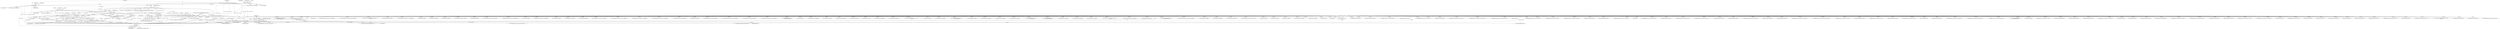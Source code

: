 digraph "0_ImageMagick_859084b4fd966ac007965c3d85caabccd8aee9b4@pointer" {
"1000404" [label="(Call,image->matte != MagickFalse)"];
"1000216" [label="(Call,IssRGBCompatibleColorspace(image->colorspace) == MagickFalse)"];
"1000217" [label="(Call,IssRGBCompatibleColorspace(image->colorspace))"];
"1000210" [label="(Call,status == MagickFalse)"];
"1000199" [label="(Call,status=OpenBlob(image_info,image,WriteBinaryBlobMode,&image->exception))"];
"1000201" [label="(Call,OpenBlob(image_info,image,WriteBinaryBlobMode,&image->exception))"];
"1000146" [label="(Call,image_info != (const ImageInfo *) NULL)"];
"1000116" [label="(MethodParameterIn,const ImageInfo *image_info)"];
"1000148" [label="(Call,(const ImageInfo *) NULL)"];
"1000158" [label="(Call,image != (Image *) NULL)"];
"1000117" [label="(MethodParameterIn,Image *image)"];
"1000160" [label="(Call,(Image *) NULL)"];
"1000170" [label="(Call,image->debug != MagickFalse)"];
"1000448" [label="(Call,image->matte != MagickFalse)"];
"1000887" [label="(Return,return(MagickFalse);)"];
"1000927" [label="(Return,return(MagickFalse);)"];
"1001664" [label="(Call,status == MagickFalse)"];
"1001795" [label="(Call,image->matte != MagickFalse)"];
"1001865" [label="(Call,image->matte != MagickFalse)"];
"1001909" [label="(Call,status == MagickFalse)"];
"1000224" [label="(Call,TransformImageColorspace(image,sRGBColorspace))"];
"1000204" [label="(Identifier,WriteBinaryBlobMode)"];
"1001267" [label="(Call,WriteBlobMSBShort(image,(unsigned short) bounds.bottom))"];
"1001796" [label="(Call,image->matte)"];
"1000668" [label="(Call,WriteBlobMSBShort(image,(unsigned short) frame_rectangle.left))"];
"1001908" [label="(ControlStructure,if (status == MagickFalse))"];
"1001258" [label="(Call,WriteBlobMSBShort(image,(unsigned short) bounds.left))"];
"1000597" [label="(Call,WriteBlobMSBShort(image,(unsigned short) size_rectangle.bottom))"];
"1000722" [label="(Call,WriteBlobMSBShort(image,(unsigned short)\n        (GetStringInfoLength(profile)+4)))"];
"1000745" [label="(Call,GetImageProfile(image,\"icc\"))"];
"1000118" [label="(Block,)"];
"1000810" [label="(Call,WriteBlobMSBShort(image,PictCropRegionOp))"];
"1001052" [label="(Call,WriteBlobMSBShort(image,0x0000))"];
"1000959" [label="(Call,WriteBlobMSBLong(image,0x00000000UL))"];
"1000203" [label="(Identifier,image)"];
"1000888" [label="(Identifier,MagickFalse)"];
"1000642" [label="(Call,WriteBlobMSBShort(image,0x0000))"];
"1000757" [label="(Call,WriteBlobMSBShort(image,0xa1))"];
"1000630" [label="(Call,WriteBlobMSBLong(image,0xFFFE0000UL))"];
"1001144" [label="(Call,WriteBlobMSBLong(image,0x87AC0001UL))"];
"1001697" [label="(Call,EncodeImage(image,scanline,(size_t) (row_bytes & 0x7FFF),\n            packed_scanline))"];
"1000815" [label="(Call,WriteBlobMSBShort(image,0xa))"];
"1001057" [label="(Call,WriteBlobMSBLong(image,0x00000000UL))"];
"1001462" [label="(Call,WriteBlobMSBShort(image,ScaleQuantumToShort(\n          image->colormap[i].green)))"];
"1000615" [label="(Call,WriteBlobMSBShort(image,PictVersion))"];
"1000805" [label="(Call,WriteBlobMSBLong(image,0x00000002UL))"];
"1001149" [label="(Call,WriteBlobMSBLong(image,0x0B466F74UL))"];
"1000201" [label="(Call,OpenBlob(image_info,image,WriteBinaryBlobMode,&image->exception))"];
"1001082" [label="(Call,WriteBlobMSBLong(image,0x00016170UL))"];
"1001450" [label="(Call,WriteBlobMSBShort(image,ScaleQuantumToShort(\n          image->colormap[i].red)))"];
"1001666" [label="(Identifier,MagickFalse)"];
"1000213" [label="(Return,return(status);)"];
"1000782" [label="(Call,WriteBlob(image,GetStringInfoLength(profile),\n        GetStringInfoDatum(profile)))"];
"1001910" [label="(Identifier,status)"];
"1000405" [label="(Call,image->matte)"];
"1000974" [label="(Call,WriteBlobMSBLong(image,0x00010000UL))"];
"1000927" [label="(Return,return(MagickFalse);)"];
"1001228" [label="(Call,WriteBlobMSBShort(image,PictPixmapOp))"];
"1000994" [label="(Call,WriteBlobMSBLong(image,0x40000000UL))"];
"1001654" [label="(Call,SetImageProgress(image,SaveImageTag,(MagickOffsetType) y,\n            image->rows))"];
"1001303" [label="(Call,WriteBlobMSBLong(image,(unsigned int) pixmap.pack_size))"];
"1001014" [label="(Call,WriteBlobMSBLong(image,0x00400000UL))"];
"1001866" [label="(Call,image->matte)"];
"1001756" [label="(Call,GetVirtualPixels(image,0,y,image->columns,1,&image->exception))"];
"1001474" [label="(Call,WriteBlobMSBShort(image,ScaleQuantumToShort(\n          image->colormap[i].blue)))"];
"1001549" [label="(Call,WriteBlobMSBShort(image,(unsigned short) destination_rectangle.right))"];
"1000188" [label="(Identifier,image)"];
"1000404" [label="(Call,image->matte != MagickFalse)"];
"1001221" [label="(Call,WriteBlobMSBShort(image,PictPICTOp))"];
"1000935" [label="(Call,WriteBlobMSBShort(image,PictJPEGOp))"];
"1000199" [label="(Call,status=OpenBlob(image_info,image,WriteBinaryBlobMode,&image->exception))"];
"1000984" [label="(Call,WriteBlobMSBLong(image,0x00000000UL))"];
"1001102" [label="(Call,WriteBlobMSBShort(image,(unsigned short) image->columns))"];
"1000700" [label="(Call,GetImageProfile(image,\"iptc\"))"];
"1001667" [label="(ControlStructure,break;)"];
"1000209" [label="(ControlStructure,if (status == MagickFalse))"];
"1000116" [label="(MethodParameterIn,const ImageInfo *image_info)"];
"1000732" [label="(Call,WriteBlobString(image,\"8BIM\"))"];
"1001935" [label="(Call,SeekBlob(image,512,SEEK_SET))"];
"1000969" [label="(Call,WriteBlobMSBLong(image,0x00000000UL))"];
"1001897" [label="(Call,status=SetImageProgress(image,SaveImageTag,(MagickOffsetType) y,\n                image->rows))"];
"1001019" [label="(Call,WriteBlobMSBShort(image,0x0000))"];
"1001921" [label="(Call,WriteBlobByte(image,'\0'))"];
"1001752" [label="(Identifier,y)"];
"1000885" [label="(Call,CloseBlob(image))"];
"1001097" [label="(Call,WriteBlobMSBShort(image,768))"];
"1001802" [label="(Identifier,opacity)"];
"1000568" [label="(Call,WriteBlob(image,PictInfoSize,buffer))"];
"1001179" [label="(Call,WriteBlobMSBLong(image,0x00000000UL))"];
"1001443" [label="(Call,WriteBlobMSBShort(image,(unsigned short) i))"];
"1001376" [label="(Call,WriteBlobMSBLong(image,(unsigned int) pixmap.plane_bytes))"];
"1001004" [label="(Call,WriteBlobMSBLong(image,0x00000000UL))"];
"1000829" [label="(Call,WriteBlobMSBShort(image,(unsigned short) crop_rectangle.left))"];
"1000625" [label="(Call,WriteBlobMSBShort(image,PictInfoOp))"];
"1000212" [label="(Identifier,MagickFalse)"];
"1001326" [label="(Call,WriteBlobMSBShort(image,(unsigned short) (y_resolution+0.5)))"];
"1001531" [label="(Call,WriteBlobMSBShort(image,(unsigned short) destination_rectangle.left))"];
"1001358" [label="(Call,WriteBlobMSBShort(image,(unsigned short) pixmap.component_count))"];
"1000159" [label="(Identifier,image)"];
"1001206" [label="(Call,WriteBlobByte(image,'\0'))"];
"1000677" [label="(Call,WriteBlobMSBShort(image,(unsigned short) frame_rectangle.bottom))"];
"1001249" [label="(Call,WriteBlobMSBShort(image,(unsigned short) bounds.top))"];
"1000162" [label="(Identifier,NULL)"];
"1001486" [label="(Call,WriteBlobMSBShort(image,(unsigned short) source_rectangle.top))"];
"1000999" [label="(Call,WriteBlobMSBLong(image,0x00000000UL))"];
"1000217" [label="(Call,IssRGBCompatibleColorspace(image->colorspace))"];
"1001062" [label="(Call,WriteBlobMSBLong(image,0x00566A70UL))"];
"1000157" [label="(Call,assert(image != (Image *) NULL))"];
"1000659" [label="(Call,WriteBlobMSBShort(image,(unsigned short) frame_rectangle.top))"];
"1001966" [label="(Call,CloseBlob(image))"];
"1000410" [label="(Literal,3)"];
"1000229" [label="(Identifier,size_rectangle)"];
"1000588" [label="(Call,WriteBlobMSBShort(image,(unsigned short) size_rectangle.left))"];
"1000954" [label="(Call,WriteBlobMSBLong(image,0x00010000UL))"];
"1001111" [label="(Call,WriteBlobMSBShort(image,(unsigned short) image->rows))"];
"1001418" [label="(Call,WriteBlobMSBShort(image,(unsigned short) (image->colors-1)))"];
"1001869" [label="(Identifier,MagickFalse)"];
"1000117" [label="(MethodParameterIn,Image *image)"];
"1000964" [label="(Call,WriteBlobMSBLong(image,0x00000000UL))"];
"1001865" [label="(Call,image->matte != MagickFalse)"];
"1001009" [label="(Call,WriteBlobMSBLong(image,0x00000000UL))"];
"1000579" [label="(Call,WriteBlobMSBShort(image,(unsigned short) size_rectangle.top))"];
"1001174" [label="(Call,WriteBlobMSBLong(image,0x00000000UL))"];
"1001169" [label="(Call,WriteBlobMSBLong(image,0x00000000UL))"];
"1001495" [label="(Call,WriteBlobMSBShort(image,(unsigned short) source_rectangle.left))"];
"1001540" [label="(Call,WriteBlobMSBShort(image,(unsigned short) destination_rectangle.bottom))"];
"1001033" [label="(Call,WriteBlobMSBShort(image,(unsigned short) image->columns))"];
"1001159" [label="(Call,WriteBlobMSBLong(image,0x4A504547UL))"];
"1000148" [label="(Call,(const ImageInfo *) NULL)"];
"1001582" [label="(Identifier,y)"];
"1001799" [label="(Identifier,MagickFalse)"];
"1000635" [label="(Call,WriteBlobMSBShort(image,(unsigned short) x_resolution))"];
"1001189" [label="(Call,WriteBlobMSBLong(image,0x0018FFFFUL))"];
"1001120" [label="(Call,WriteBlobMSBShort(image,(unsigned short) x_resolution))"];
"1001047" [label="(Call,WriteBlobMSBShort(image,768))"];
"1001072" [label="(Call,WriteBlobMSBLong(image,0x00000000UL))"];
"1000448" [label="(Call,image->matte != MagickFalse)"];
"1000216" [label="(Call,IssRGBCompatibleColorspace(image->colorspace) == MagickFalse)"];
"1000847" [label="(Call,WriteBlobMSBShort(image,(unsigned short) crop_rectangle.right))"];
"1001367" [label="(Call,WriteBlobMSBShort(image,(unsigned short) pixmap.component_size))"];
"1001831" [label="(Identifier,x)"];
"1000928" [label="(Identifier,MagickFalse)"];
"1000169" [label="(ControlStructure,if (image->debug != MagickFalse))"];
"1001349" [label="(Call,WriteBlobMSBShort(image,(unsigned short) pixmap.bits_per_pixel))"];
"1000737" [label="(Call,WriteBlob(image,GetStringInfoLength(profile),\n        GetStringInfoDatum(profile)))"];
"1001194" [label="(Call,WriteBlob(image,length,blob))"];
"1001132" [label="(Call,WriteBlobMSBShort(image,(unsigned short) y_resolution))"];
"1001795" [label="(Call,image->matte != MagickFalse)"];
"1001092" [label="(Call,WriteBlobMSBLong(image,0x00000000UL))"];
"1001164" [label="(Call,WriteBlobMSBLong(image,0x00000000UL))"];
"1001184" [label="(Call,WriteBlobMSBLong(image,0x00000000UL))"];
"1000409" [label="(Literal,4)"];
"1001312" [label="(Call,WriteBlobMSBShort(image,(unsigned short) (x_resolution+0.5)))"];
"1001413" [label="(Call,WriteBlobMSBShort(image,0L))"];
"1000795" [label="(Call,WriteBlobMSBShort(image,0xe0))"];
"1000452" [label="(Identifier,MagickFalse)"];
"1000777" [label="(Call,WriteBlobMSBLong(image,0x00000000UL))"];
"1001926" [label="(Call,WriteBlobMSBShort(image,PictEndOfPictureOp))"];
"1001665" [label="(Identifier,status)"];
"1000891" [label="(Call,CloneImageInfo(image_info))"];
"1000200" [label="(Identifier,status)"];
"1001276" [label="(Call,WriteBlobMSBShort(image,(unsigned short) bounds.right))"];
"1000887" [label="(Return,return(MagickFalse);)"];
"1001294" [label="(Call,WriteBlobMSBShort(image,(unsigned short) pixmap.pack_type))"];
"1000979" [label="(Call,WriteBlobMSBLong(image,0x00000000UL))"];
"1000447" [label="(Call,image->matte != MagickFalse ? 4 : 3)"];
"1000695" [label="(Call,WriteBlobMSBLong(image,0x00000000L))"];
"1000647" [label="(Call,WriteBlobMSBShort(image,(unsigned short) y_resolution))"];
"1000211" [label="(Identifier,status)"];
"1000606" [label="(Call,WriteBlobMSBShort(image,(unsigned short) size_rectangle.right))"];
"1000790" [label="(Call,WriteBlobMSBShort(image,0xa1))"];
"1001233" [label="(Call,WriteBlobMSBLong(image,(size_t) base_address))"];
"1000882" [label="(Block,)"];
"1000949" [label="(Call,WriteBlobMSBShort(image,0x0000))"];
"1000620" [label="(Call,WriteBlobMSBShort(image,0x02ff))"];
"1001154" [label="(Call,WriteBlobMSBLong(image,0x6F202D20UL))"];
"1001873" [label="(Identifier,opacity)"];
"1000867" [label="(Call,CloneImage(image,0,0,MagickTrue,&image->exception))"];
"1000762" [label="(Call,WriteBlobMSBShort(image,0xe0))"];
"1000170" [label="(Call,image->debug != MagickFalse)"];
"1000146" [label="(Call,image_info != (const ImageInfo *) NULL)"];
"1001408" [label="(Call,WriteBlobMSBLong(image,0x00000000L))"];
"1001911" [label="(Identifier,MagickFalse)"];
"1001067" [label="(Call,WriteBlobMSBLong(image,0x65670000UL))"];
"1001394" [label="(Call,WriteBlobMSBLong(image,(unsigned int) pixmap.reserved))"];
"1000490" [label="(Call,(unsigned char *) NULL)"];
"1000654" [label="(Call,WriteBlobMSBShort(image,0x0000))"];
"1001912" [label="(ControlStructure,break;)"];
"1001970" [label="(MethodReturn,static MagickBooleanType)"];
"1000158" [label="(Call,image != (Image *) NULL)"];
"1001024" [label="(Call,WriteBlobMSBShort(image,(unsigned short) image->rows))"];
"1001634" [label="(Call,EncodeImage(image,scanline,(size_t) (row_bytes & 0x7FFF),\n        packed_scanline))"];
"1001139" [label="(Call,WriteBlobMSBLong(image,0x00000000UL))"];
"1000989" [label="(Call,WriteBlobMSBLong(image,0x00000000UL))"];
"1001340" [label="(Call,WriteBlobMSBShort(image,(unsigned short) pixmap.pixel_type))"];
"1000574" [label="(Call,WriteBlobMSBShort(image,0))"];
"1001880" [label="(Identifier,p)"];
"1000767" [label="(Call,WriteBlobMSBShort(image,(unsigned short)\n        (GetStringInfoLength(profile)+4)))"];
"1000147" [label="(Identifier,image_info)"];
"1000940" [label="(Call,WriteBlobMSBLong(image,(unsigned int) length+154))"];
"1000449" [label="(Call,image->matte)"];
"1001931" [label="(Call,TellBlob(image))"];
"1001652" [label="(Call,status=SetImageProgress(image,SaveImageTag,(MagickOffsetType) y,\n            image->rows))"];
"1001240" [label="(Call,WriteBlobMSBShort(image,(unsigned short) (row_bytes | 0x8000)))"];
"1001522" [label="(Call,WriteBlobMSBShort(image,(unsigned short) destination_rectangle.top))"];
"1001899" [label="(Call,SetImageProgress(image,SaveImageTag,(MagickOffsetType) y,\n                image->rows))"];
"1001087" [label="(Call,WriteBlobMSBLong(image,0x706C0000UL))"];
"1000921" [label="(ControlStructure,if (blob == (unsigned char *) NULL))"];
"1001504" [label="(Call,WriteBlobMSBShort(image,(unsigned short) source_rectangle.bottom))"];
"1001664" [label="(Call,status == MagickFalse)"];
"1001864" [label="(ControlStructure,if (image->matte != MagickFalse))"];
"1000800" [label="(Call,WriteBlobMSBShort(image,4))"];
"1000150" [label="(Identifier,NULL)"];
"1001127" [label="(Call,WriteBlobMSBShort(image,0x0000))"];
"1000454" [label="(Literal,3)"];
"1000218" [label="(Call,image->colorspace)"];
"1001042" [label="(Call,WriteBlobMSBShort(image,0x0000))"];
"1001941" [label="(Call,WriteBlobMSBShort(image,(unsigned short) offset))"];
"1000210" [label="(Call,status == MagickFalse)"];
"1001909" [label="(Call,status == MagickFalse)"];
"1000712" [label="(Call,WriteBlobMSBShort(image,0xa1))"];
"1000174" [label="(Identifier,MagickFalse)"];
"1001285" [label="(Call,WriteBlobMSBShort(image,(unsigned short) pixmap.version))"];
"1000686" [label="(Call,WriteBlobMSBShort(image,(unsigned short) frame_rectangle.right))"];
"1000453" [label="(Literal,4)"];
"1000219" [label="(Identifier,image)"];
"1000145" [label="(Call,assert(image_info != (const ImageInfo *) NULL))"];
"1000408" [label="(Identifier,MagickFalse)"];
"1001607" [label="(Call,GetVirtualIndexQueue(image))"];
"1000214" [label="(Identifier,status)"];
"1001586" [label="(Call,GetVirtualPixels(image,0,y,image->columns,1,&image->exception))"];
"1000171" [label="(Call,image->debug)"];
"1001794" [label="(ControlStructure,if (image->matte != MagickFalse))"];
"1000205" [label="(Call,&image->exception)"];
"1001883" [label="(Call,EncodeImage(image,scanline,bytes_per_line,packed_scanline))"];
"1000717" [label="(Call,WriteBlobMSBShort(image,0x1f2))"];
"1001077" [label="(Call,WriteBlobMSBLong(image,0x00000001UL))"];
"1000221" [label="(Identifier,MagickFalse)"];
"1000215" [label="(ControlStructure,if (IssRGBCompatibleColorspace(image->colorspace) == MagickFalse))"];
"1001321" [label="(Call,WriteBlobMSBShort(image,0x0000))"];
"1001558" [label="(Call,WriteBlobMSBShort(image,(unsigned short) transfer_mode))"];
"1001513" [label="(Call,WriteBlobMSBShort(image,(unsigned short) source_rectangle.right))"];
"1000820" [label="(Call,WriteBlobMSBShort(image,(unsigned short) crop_rectangle.top))"];
"1000838" [label="(Call,WriteBlobMSBShort(image,(unsigned short) crop_rectangle.bottom))"];
"1001385" [label="(Call,WriteBlobMSBLong(image,(unsigned int) pixmap.table))"];
"1000160" [label="(Call,(Image *) NULL)"];
"1000202" [label="(Identifier,image_info)"];
"1001335" [label="(Call,WriteBlobMSBShort(image,0x0000))"];
"1000403" [label="(Call,image->matte != MagickFalse ? 4 : 3)"];
"1001663" [label="(ControlStructure,if (status == MagickFalse))"];
"1000404" -> "1000403"  [label="AST: "];
"1000404" -> "1000408"  [label="CFG: "];
"1000405" -> "1000404"  [label="AST: "];
"1000408" -> "1000404"  [label="AST: "];
"1000409" -> "1000404"  [label="CFG: "];
"1000410" -> "1000404"  [label="CFG: "];
"1000404" -> "1001970"  [label="DDG: image->matte"];
"1000404" -> "1001970"  [label="DDG: MagickFalse"];
"1000216" -> "1000404"  [label="DDG: MagickFalse"];
"1000404" -> "1000448"  [label="DDG: image->matte"];
"1000404" -> "1000448"  [label="DDG: MagickFalse"];
"1000404" -> "1000887"  [label="DDG: MagickFalse"];
"1000404" -> "1000927"  [label="DDG: MagickFalse"];
"1000404" -> "1001664"  [label="DDG: MagickFalse"];
"1000404" -> "1001795"  [label="DDG: image->matte"];
"1000404" -> "1001795"  [label="DDG: MagickFalse"];
"1000216" -> "1000215"  [label="AST: "];
"1000216" -> "1000221"  [label="CFG: "];
"1000217" -> "1000216"  [label="AST: "];
"1000221" -> "1000216"  [label="AST: "];
"1000223" -> "1000216"  [label="CFG: "];
"1000229" -> "1000216"  [label="CFG: "];
"1000216" -> "1001970"  [label="DDG: MagickFalse"];
"1000216" -> "1001970"  [label="DDG: IssRGBCompatibleColorspace(image->colorspace) == MagickFalse"];
"1000216" -> "1001970"  [label="DDG: IssRGBCompatibleColorspace(image->colorspace)"];
"1000217" -> "1000216"  [label="DDG: image->colorspace"];
"1000210" -> "1000216"  [label="DDG: MagickFalse"];
"1000216" -> "1000448"  [label="DDG: MagickFalse"];
"1000216" -> "1000887"  [label="DDG: MagickFalse"];
"1000216" -> "1000927"  [label="DDG: MagickFalse"];
"1000216" -> "1001664"  [label="DDG: MagickFalse"];
"1000216" -> "1001795"  [label="DDG: MagickFalse"];
"1000217" -> "1000218"  [label="CFG: "];
"1000218" -> "1000217"  [label="AST: "];
"1000221" -> "1000217"  [label="CFG: "];
"1000217" -> "1001970"  [label="DDG: image->colorspace"];
"1000210" -> "1000209"  [label="AST: "];
"1000210" -> "1000212"  [label="CFG: "];
"1000211" -> "1000210"  [label="AST: "];
"1000212" -> "1000210"  [label="AST: "];
"1000214" -> "1000210"  [label="CFG: "];
"1000219" -> "1000210"  [label="CFG: "];
"1000210" -> "1001970"  [label="DDG: status == MagickFalse"];
"1000210" -> "1001970"  [label="DDG: MagickFalse"];
"1000210" -> "1001970"  [label="DDG: status"];
"1000199" -> "1000210"  [label="DDG: status"];
"1000170" -> "1000210"  [label="DDG: MagickFalse"];
"1000210" -> "1000213"  [label="DDG: status"];
"1000199" -> "1000118"  [label="AST: "];
"1000199" -> "1000201"  [label="CFG: "];
"1000200" -> "1000199"  [label="AST: "];
"1000201" -> "1000199"  [label="AST: "];
"1000211" -> "1000199"  [label="CFG: "];
"1000199" -> "1001970"  [label="DDG: OpenBlob(image_info,image,WriteBinaryBlobMode,&image->exception)"];
"1000201" -> "1000199"  [label="DDG: image_info"];
"1000201" -> "1000199"  [label="DDG: image"];
"1000201" -> "1000199"  [label="DDG: WriteBinaryBlobMode"];
"1000201" -> "1000199"  [label="DDG: &image->exception"];
"1000201" -> "1000205"  [label="CFG: "];
"1000202" -> "1000201"  [label="AST: "];
"1000203" -> "1000201"  [label="AST: "];
"1000204" -> "1000201"  [label="AST: "];
"1000205" -> "1000201"  [label="AST: "];
"1000201" -> "1001970"  [label="DDG: image"];
"1000201" -> "1001970"  [label="DDG: &image->exception"];
"1000201" -> "1001970"  [label="DDG: image_info"];
"1000201" -> "1001970"  [label="DDG: WriteBinaryBlobMode"];
"1000146" -> "1000201"  [label="DDG: image_info"];
"1000116" -> "1000201"  [label="DDG: image_info"];
"1000158" -> "1000201"  [label="DDG: image"];
"1000117" -> "1000201"  [label="DDG: image"];
"1000201" -> "1000224"  [label="DDG: image"];
"1000201" -> "1000568"  [label="DDG: image"];
"1000201" -> "1000867"  [label="DDG: &image->exception"];
"1000201" -> "1000891"  [label="DDG: image_info"];
"1000201" -> "1001586"  [label="DDG: &image->exception"];
"1000201" -> "1001756"  [label="DDG: &image->exception"];
"1000146" -> "1000145"  [label="AST: "];
"1000146" -> "1000148"  [label="CFG: "];
"1000147" -> "1000146"  [label="AST: "];
"1000148" -> "1000146"  [label="AST: "];
"1000145" -> "1000146"  [label="CFG: "];
"1000146" -> "1001970"  [label="DDG: (const ImageInfo *) NULL"];
"1000146" -> "1000145"  [label="DDG: image_info"];
"1000146" -> "1000145"  [label="DDG: (const ImageInfo *) NULL"];
"1000116" -> "1000146"  [label="DDG: image_info"];
"1000148" -> "1000146"  [label="DDG: NULL"];
"1000116" -> "1000115"  [label="AST: "];
"1000116" -> "1001970"  [label="DDG: image_info"];
"1000116" -> "1000891"  [label="DDG: image_info"];
"1000148" -> "1000150"  [label="CFG: "];
"1000149" -> "1000148"  [label="AST: "];
"1000150" -> "1000148"  [label="AST: "];
"1000148" -> "1000160"  [label="DDG: NULL"];
"1000158" -> "1000157"  [label="AST: "];
"1000158" -> "1000160"  [label="CFG: "];
"1000159" -> "1000158"  [label="AST: "];
"1000160" -> "1000158"  [label="AST: "];
"1000157" -> "1000158"  [label="CFG: "];
"1000158" -> "1001970"  [label="DDG: (Image *) NULL"];
"1000158" -> "1000157"  [label="DDG: image"];
"1000158" -> "1000157"  [label="DDG: (Image *) NULL"];
"1000117" -> "1000158"  [label="DDG: image"];
"1000160" -> "1000158"  [label="DDG: NULL"];
"1000117" -> "1000115"  [label="AST: "];
"1000117" -> "1001970"  [label="DDG: image"];
"1000117" -> "1000224"  [label="DDG: image"];
"1000117" -> "1000568"  [label="DDG: image"];
"1000117" -> "1000574"  [label="DDG: image"];
"1000117" -> "1000579"  [label="DDG: image"];
"1000117" -> "1000588"  [label="DDG: image"];
"1000117" -> "1000597"  [label="DDG: image"];
"1000117" -> "1000606"  [label="DDG: image"];
"1000117" -> "1000615"  [label="DDG: image"];
"1000117" -> "1000620"  [label="DDG: image"];
"1000117" -> "1000625"  [label="DDG: image"];
"1000117" -> "1000630"  [label="DDG: image"];
"1000117" -> "1000635"  [label="DDG: image"];
"1000117" -> "1000642"  [label="DDG: image"];
"1000117" -> "1000647"  [label="DDG: image"];
"1000117" -> "1000654"  [label="DDG: image"];
"1000117" -> "1000659"  [label="DDG: image"];
"1000117" -> "1000668"  [label="DDG: image"];
"1000117" -> "1000677"  [label="DDG: image"];
"1000117" -> "1000686"  [label="DDG: image"];
"1000117" -> "1000695"  [label="DDG: image"];
"1000117" -> "1000700"  [label="DDG: image"];
"1000117" -> "1000712"  [label="DDG: image"];
"1000117" -> "1000717"  [label="DDG: image"];
"1000117" -> "1000722"  [label="DDG: image"];
"1000117" -> "1000732"  [label="DDG: image"];
"1000117" -> "1000737"  [label="DDG: image"];
"1000117" -> "1000745"  [label="DDG: image"];
"1000117" -> "1000757"  [label="DDG: image"];
"1000117" -> "1000762"  [label="DDG: image"];
"1000117" -> "1000767"  [label="DDG: image"];
"1000117" -> "1000777"  [label="DDG: image"];
"1000117" -> "1000782"  [label="DDG: image"];
"1000117" -> "1000790"  [label="DDG: image"];
"1000117" -> "1000795"  [label="DDG: image"];
"1000117" -> "1000800"  [label="DDG: image"];
"1000117" -> "1000805"  [label="DDG: image"];
"1000117" -> "1000810"  [label="DDG: image"];
"1000117" -> "1000815"  [label="DDG: image"];
"1000117" -> "1000820"  [label="DDG: image"];
"1000117" -> "1000829"  [label="DDG: image"];
"1000117" -> "1000838"  [label="DDG: image"];
"1000117" -> "1000847"  [label="DDG: image"];
"1000117" -> "1000867"  [label="DDG: image"];
"1000117" -> "1000885"  [label="DDG: image"];
"1000117" -> "1000935"  [label="DDG: image"];
"1000117" -> "1000940"  [label="DDG: image"];
"1000117" -> "1000949"  [label="DDG: image"];
"1000117" -> "1000954"  [label="DDG: image"];
"1000117" -> "1000959"  [label="DDG: image"];
"1000117" -> "1000964"  [label="DDG: image"];
"1000117" -> "1000969"  [label="DDG: image"];
"1000117" -> "1000974"  [label="DDG: image"];
"1000117" -> "1000979"  [label="DDG: image"];
"1000117" -> "1000984"  [label="DDG: image"];
"1000117" -> "1000989"  [label="DDG: image"];
"1000117" -> "1000994"  [label="DDG: image"];
"1000117" -> "1000999"  [label="DDG: image"];
"1000117" -> "1001004"  [label="DDG: image"];
"1000117" -> "1001009"  [label="DDG: image"];
"1000117" -> "1001014"  [label="DDG: image"];
"1000117" -> "1001019"  [label="DDG: image"];
"1000117" -> "1001024"  [label="DDG: image"];
"1000117" -> "1001033"  [label="DDG: image"];
"1000117" -> "1001042"  [label="DDG: image"];
"1000117" -> "1001047"  [label="DDG: image"];
"1000117" -> "1001052"  [label="DDG: image"];
"1000117" -> "1001057"  [label="DDG: image"];
"1000117" -> "1001062"  [label="DDG: image"];
"1000117" -> "1001067"  [label="DDG: image"];
"1000117" -> "1001072"  [label="DDG: image"];
"1000117" -> "1001077"  [label="DDG: image"];
"1000117" -> "1001082"  [label="DDG: image"];
"1000117" -> "1001087"  [label="DDG: image"];
"1000117" -> "1001092"  [label="DDG: image"];
"1000117" -> "1001097"  [label="DDG: image"];
"1000117" -> "1001102"  [label="DDG: image"];
"1000117" -> "1001111"  [label="DDG: image"];
"1000117" -> "1001120"  [label="DDG: image"];
"1000117" -> "1001127"  [label="DDG: image"];
"1000117" -> "1001132"  [label="DDG: image"];
"1000117" -> "1001139"  [label="DDG: image"];
"1000117" -> "1001144"  [label="DDG: image"];
"1000117" -> "1001149"  [label="DDG: image"];
"1000117" -> "1001154"  [label="DDG: image"];
"1000117" -> "1001159"  [label="DDG: image"];
"1000117" -> "1001164"  [label="DDG: image"];
"1000117" -> "1001169"  [label="DDG: image"];
"1000117" -> "1001174"  [label="DDG: image"];
"1000117" -> "1001179"  [label="DDG: image"];
"1000117" -> "1001184"  [label="DDG: image"];
"1000117" -> "1001189"  [label="DDG: image"];
"1000117" -> "1001194"  [label="DDG: image"];
"1000117" -> "1001206"  [label="DDG: image"];
"1000117" -> "1001221"  [label="DDG: image"];
"1000117" -> "1001228"  [label="DDG: image"];
"1000117" -> "1001233"  [label="DDG: image"];
"1000117" -> "1001240"  [label="DDG: image"];
"1000117" -> "1001249"  [label="DDG: image"];
"1000117" -> "1001258"  [label="DDG: image"];
"1000117" -> "1001267"  [label="DDG: image"];
"1000117" -> "1001276"  [label="DDG: image"];
"1000117" -> "1001285"  [label="DDG: image"];
"1000117" -> "1001294"  [label="DDG: image"];
"1000117" -> "1001303"  [label="DDG: image"];
"1000117" -> "1001312"  [label="DDG: image"];
"1000117" -> "1001321"  [label="DDG: image"];
"1000117" -> "1001326"  [label="DDG: image"];
"1000117" -> "1001335"  [label="DDG: image"];
"1000117" -> "1001340"  [label="DDG: image"];
"1000117" -> "1001349"  [label="DDG: image"];
"1000117" -> "1001358"  [label="DDG: image"];
"1000117" -> "1001367"  [label="DDG: image"];
"1000117" -> "1001376"  [label="DDG: image"];
"1000117" -> "1001385"  [label="DDG: image"];
"1000117" -> "1001394"  [label="DDG: image"];
"1000117" -> "1001408"  [label="DDG: image"];
"1000117" -> "1001413"  [label="DDG: image"];
"1000117" -> "1001418"  [label="DDG: image"];
"1000117" -> "1001443"  [label="DDG: image"];
"1000117" -> "1001450"  [label="DDG: image"];
"1000117" -> "1001462"  [label="DDG: image"];
"1000117" -> "1001474"  [label="DDG: image"];
"1000117" -> "1001486"  [label="DDG: image"];
"1000117" -> "1001495"  [label="DDG: image"];
"1000117" -> "1001504"  [label="DDG: image"];
"1000117" -> "1001513"  [label="DDG: image"];
"1000117" -> "1001522"  [label="DDG: image"];
"1000117" -> "1001531"  [label="DDG: image"];
"1000117" -> "1001540"  [label="DDG: image"];
"1000117" -> "1001549"  [label="DDG: image"];
"1000117" -> "1001558"  [label="DDG: image"];
"1000117" -> "1001586"  [label="DDG: image"];
"1000117" -> "1001607"  [label="DDG: image"];
"1000117" -> "1001634"  [label="DDG: image"];
"1000117" -> "1001654"  [label="DDG: image"];
"1000117" -> "1001697"  [label="DDG: image"];
"1000117" -> "1001756"  [label="DDG: image"];
"1000117" -> "1001883"  [label="DDG: image"];
"1000117" -> "1001899"  [label="DDG: image"];
"1000117" -> "1001921"  [label="DDG: image"];
"1000117" -> "1001926"  [label="DDG: image"];
"1000117" -> "1001931"  [label="DDG: image"];
"1000117" -> "1001935"  [label="DDG: image"];
"1000117" -> "1001941"  [label="DDG: image"];
"1000117" -> "1001966"  [label="DDG: image"];
"1000160" -> "1000162"  [label="CFG: "];
"1000161" -> "1000160"  [label="AST: "];
"1000162" -> "1000160"  [label="AST: "];
"1000160" -> "1001970"  [label="DDG: NULL"];
"1000160" -> "1000490"  [label="DDG: NULL"];
"1000170" -> "1000169"  [label="AST: "];
"1000170" -> "1000174"  [label="CFG: "];
"1000171" -> "1000170"  [label="AST: "];
"1000174" -> "1000170"  [label="AST: "];
"1000176" -> "1000170"  [label="CFG: "];
"1000188" -> "1000170"  [label="CFG: "];
"1000170" -> "1001970"  [label="DDG: image->debug"];
"1000170" -> "1001970"  [label="DDG: image->debug != MagickFalse"];
"1000448" -> "1000447"  [label="AST: "];
"1000448" -> "1000452"  [label="CFG: "];
"1000449" -> "1000448"  [label="AST: "];
"1000452" -> "1000448"  [label="AST: "];
"1000453" -> "1000448"  [label="CFG: "];
"1000454" -> "1000448"  [label="CFG: "];
"1000448" -> "1001970"  [label="DDG: MagickFalse"];
"1000448" -> "1001970"  [label="DDG: image->matte"];
"1000448" -> "1000887"  [label="DDG: MagickFalse"];
"1000448" -> "1000927"  [label="DDG: MagickFalse"];
"1000448" -> "1001664"  [label="DDG: MagickFalse"];
"1000448" -> "1001795"  [label="DDG: image->matte"];
"1000448" -> "1001795"  [label="DDG: MagickFalse"];
"1000887" -> "1000882"  [label="AST: "];
"1000887" -> "1000888"  [label="CFG: "];
"1000888" -> "1000887"  [label="AST: "];
"1001970" -> "1000887"  [label="CFG: "];
"1000887" -> "1001970"  [label="DDG: <RET>"];
"1000888" -> "1000887"  [label="DDG: MagickFalse"];
"1000927" -> "1000921"  [label="AST: "];
"1000927" -> "1000928"  [label="CFG: "];
"1000928" -> "1000927"  [label="AST: "];
"1001970" -> "1000927"  [label="CFG: "];
"1000927" -> "1001970"  [label="DDG: <RET>"];
"1000928" -> "1000927"  [label="DDG: MagickFalse"];
"1001664" -> "1001663"  [label="AST: "];
"1001664" -> "1001666"  [label="CFG: "];
"1001665" -> "1001664"  [label="AST: "];
"1001666" -> "1001664"  [label="AST: "];
"1001667" -> "1001664"  [label="CFG: "];
"1001582" -> "1001664"  [label="CFG: "];
"1001664" -> "1001970"  [label="DDG: MagickFalse"];
"1001664" -> "1001970"  [label="DDG: status"];
"1001664" -> "1001970"  [label="DDG: status == MagickFalse"];
"1001652" -> "1001664"  [label="DDG: status"];
"1001795" -> "1001794"  [label="AST: "];
"1001795" -> "1001799"  [label="CFG: "];
"1001796" -> "1001795"  [label="AST: "];
"1001799" -> "1001795"  [label="AST: "];
"1001802" -> "1001795"  [label="CFG: "];
"1001831" -> "1001795"  [label="CFG: "];
"1001795" -> "1001970"  [label="DDG: image->matte"];
"1001795" -> "1001970"  [label="DDG: image->matte != MagickFalse"];
"1001795" -> "1001970"  [label="DDG: MagickFalse"];
"1001865" -> "1001795"  [label="DDG: image->matte"];
"1001865" -> "1001795"  [label="DDG: MagickFalse"];
"1001909" -> "1001795"  [label="DDG: MagickFalse"];
"1001795" -> "1001865"  [label="DDG: image->matte"];
"1001795" -> "1001865"  [label="DDG: MagickFalse"];
"1001795" -> "1001909"  [label="DDG: MagickFalse"];
"1001865" -> "1001864"  [label="AST: "];
"1001865" -> "1001869"  [label="CFG: "];
"1001866" -> "1001865"  [label="AST: "];
"1001869" -> "1001865"  [label="AST: "];
"1001873" -> "1001865"  [label="CFG: "];
"1001880" -> "1001865"  [label="CFG: "];
"1001865" -> "1001970"  [label="DDG: image->matte != MagickFalse"];
"1001865" -> "1001970"  [label="DDG: image->matte"];
"1001865" -> "1001970"  [label="DDG: MagickFalse"];
"1001865" -> "1001909"  [label="DDG: MagickFalse"];
"1001909" -> "1001908"  [label="AST: "];
"1001909" -> "1001911"  [label="CFG: "];
"1001910" -> "1001909"  [label="AST: "];
"1001911" -> "1001909"  [label="AST: "];
"1001912" -> "1001909"  [label="CFG: "];
"1001752" -> "1001909"  [label="CFG: "];
"1001909" -> "1001970"  [label="DDG: MagickFalse"];
"1001909" -> "1001970"  [label="DDG: status == MagickFalse"];
"1001909" -> "1001970"  [label="DDG: status"];
"1001897" -> "1001909"  [label="DDG: status"];
}
